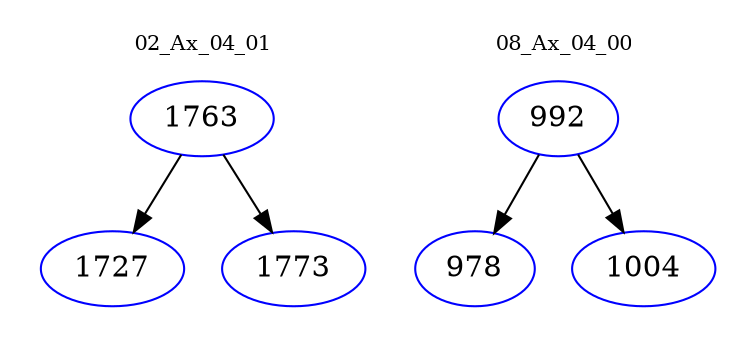 digraph{
subgraph cluster_0 {
color = white
label = "02_Ax_04_01";
fontsize=10;
T0_1763 [label="1763", color="blue"]
T0_1763 -> T0_1727 [color="black"]
T0_1727 [label="1727", color="blue"]
T0_1763 -> T0_1773 [color="black"]
T0_1773 [label="1773", color="blue"]
}
subgraph cluster_1 {
color = white
label = "08_Ax_04_00";
fontsize=10;
T1_992 [label="992", color="blue"]
T1_992 -> T1_978 [color="black"]
T1_978 [label="978", color="blue"]
T1_992 -> T1_1004 [color="black"]
T1_1004 [label="1004", color="blue"]
}
}
